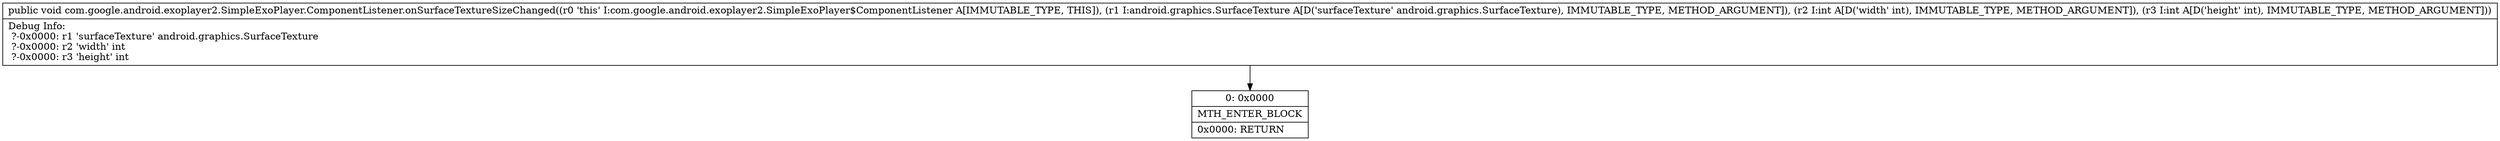 digraph "CFG forcom.google.android.exoplayer2.SimpleExoPlayer.ComponentListener.onSurfaceTextureSizeChanged(Landroid\/graphics\/SurfaceTexture;II)V" {
Node_0 [shape=record,label="{0\:\ 0x0000|MTH_ENTER_BLOCK\l|0x0000: RETURN   \l}"];
MethodNode[shape=record,label="{public void com.google.android.exoplayer2.SimpleExoPlayer.ComponentListener.onSurfaceTextureSizeChanged((r0 'this' I:com.google.android.exoplayer2.SimpleExoPlayer$ComponentListener A[IMMUTABLE_TYPE, THIS]), (r1 I:android.graphics.SurfaceTexture A[D('surfaceTexture' android.graphics.SurfaceTexture), IMMUTABLE_TYPE, METHOD_ARGUMENT]), (r2 I:int A[D('width' int), IMMUTABLE_TYPE, METHOD_ARGUMENT]), (r3 I:int A[D('height' int), IMMUTABLE_TYPE, METHOD_ARGUMENT]))  | Debug Info:\l  ?\-0x0000: r1 'surfaceTexture' android.graphics.SurfaceTexture\l  ?\-0x0000: r2 'width' int\l  ?\-0x0000: r3 'height' int\l}"];
MethodNode -> Node_0;
}

